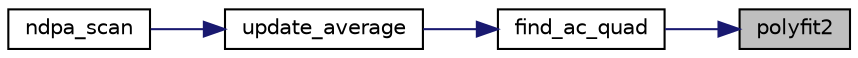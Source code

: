 digraph "polyfit2"
{
 // LATEX_PDF_SIZE
  edge [fontname="Helvetica",fontsize="10",labelfontname="Helvetica",labelfontsize="10"];
  node [fontname="Helvetica",fontsize="10",shape=record];
  rankdir="RL";
  Node1 [label="polyfit2",height=0.2,width=0.4,color="black", fillcolor="grey75", style="filled", fontcolor="black",tooltip="Fitting a quadratic polygon to the active member points starting at (__ndpa_x + offset,..."];
  Node1 -> Node2 [dir="back",color="midnightblue",fontsize="10",style="solid",fontname="Helvetica"];
  Node2 [label="find_ac_quad",height=0.2,width=0.4,color="black", fillcolor="white", style="filled",URL="$ndpa__tools_8c.html#a44b329e24c875aafe0fa3c70fbfeaebe",tooltip="Fitting a parabola on the half height window points around the AC peak based on the max value."];
  Node2 -> Node3 [dir="back",color="midnightblue",fontsize="10",style="solid",fontname="Helvetica"];
  Node3 [label="update_average",height=0.2,width=0.4,color="black", fillcolor="white", style="filled",URL="$ndpa__tools_8h.html#a4c8c46c43f5a98069e303f05daeb8cf5",tooltip="Find AC peak in interpolated data in __ndpa_y, use it as an offset to merge to current average data s..."];
  Node3 -> Node4 [dir="back",color="midnightblue",fontsize="10",style="solid",fontname="Helvetica"];
  Node4 [label="ndpa_scan",height=0.2,width=0.4,color="black", fillcolor="white", style="filled",URL="$ndpa_8h.html#aafa296477a207bc42f6fc57df4aaa517",tooltip="Called after new scan data presented within __ndpa_x0 and __ndpa_y0."];
}
